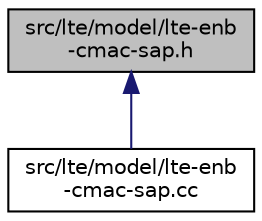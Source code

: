 digraph "src/lte/model/lte-enb-cmac-sap.h"
{
 // LATEX_PDF_SIZE
  edge [fontname="Helvetica",fontsize="10",labelfontname="Helvetica",labelfontsize="10"];
  node [fontname="Helvetica",fontsize="10",shape=record];
  Node1 [label="src/lte/model/lte-enb\l-cmac-sap.h",height=0.2,width=0.4,color="black", fillcolor="grey75", style="filled", fontcolor="black",tooltip=" "];
  Node1 -> Node2 [dir="back",color="midnightblue",fontsize="10",style="solid",fontname="Helvetica"];
  Node2 [label="src/lte/model/lte-enb\l-cmac-sap.cc",height=0.2,width=0.4,color="black", fillcolor="white", style="filled",URL="$lte-enb-cmac-sap_8cc.html",tooltip=" "];
}
